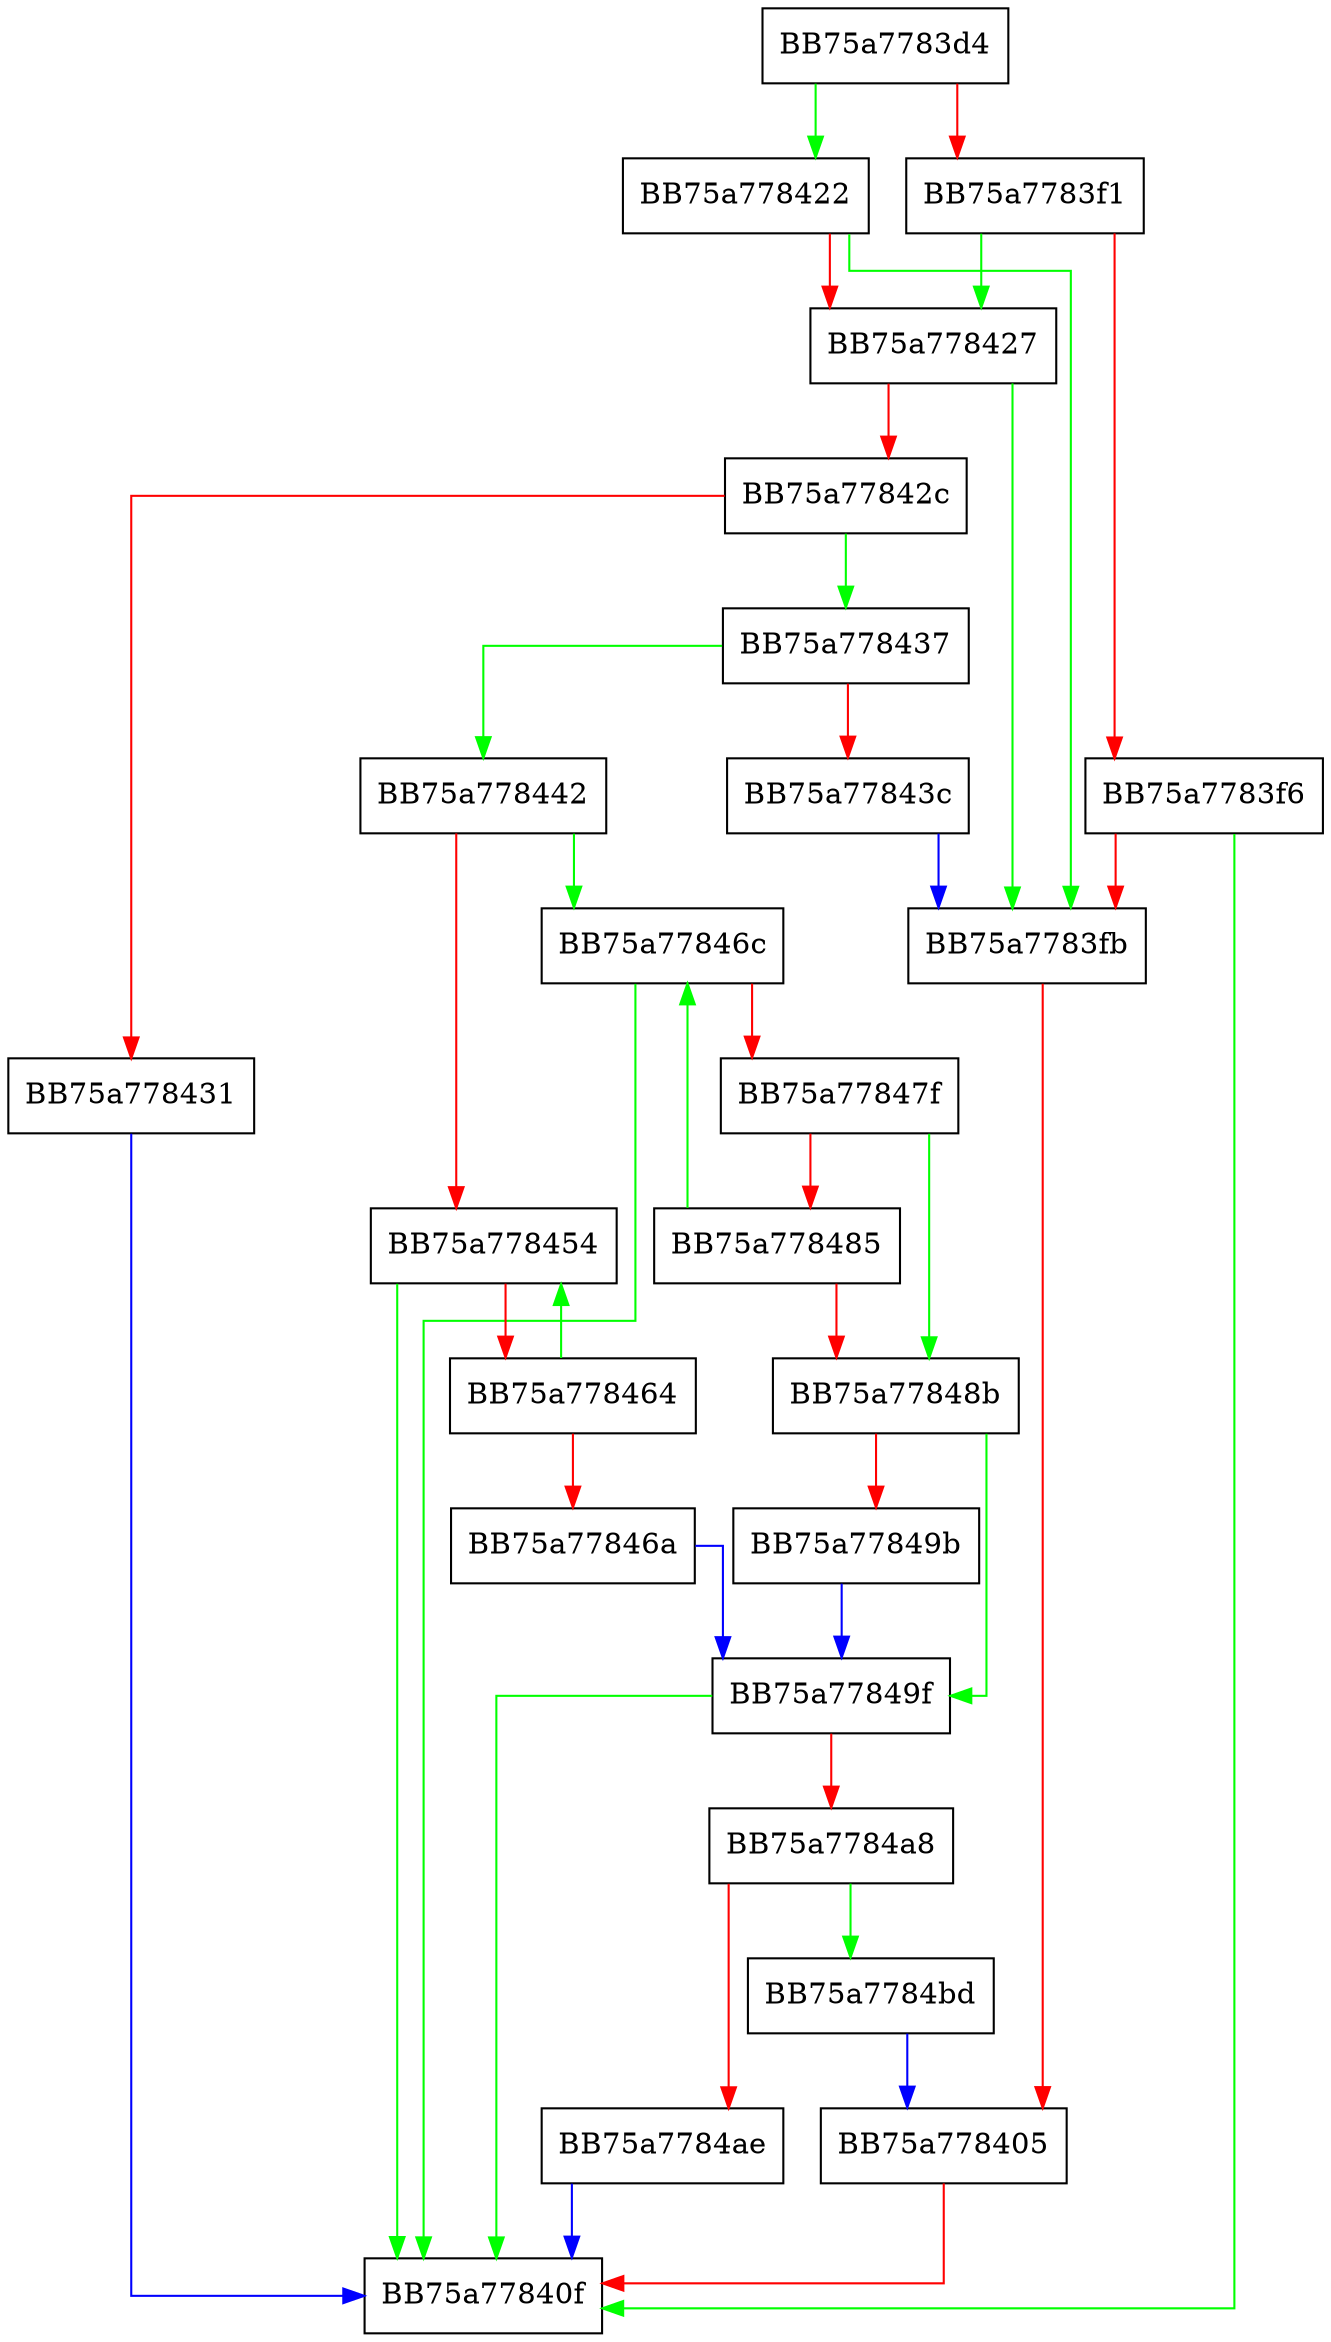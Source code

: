 digraph wcsncpy_s {
  node [shape="box"];
  graph [splines=ortho];
  BB75a7783d4 -> BB75a778422 [color="green"];
  BB75a7783d4 -> BB75a7783f1 [color="red"];
  BB75a7783f1 -> BB75a778427 [color="green"];
  BB75a7783f1 -> BB75a7783f6 [color="red"];
  BB75a7783f6 -> BB75a77840f [color="green"];
  BB75a7783f6 -> BB75a7783fb [color="red"];
  BB75a7783fb -> BB75a778405 [color="red"];
  BB75a778405 -> BB75a77840f [color="red"];
  BB75a778422 -> BB75a7783fb [color="green"];
  BB75a778422 -> BB75a778427 [color="red"];
  BB75a778427 -> BB75a7783fb [color="green"];
  BB75a778427 -> BB75a77842c [color="red"];
  BB75a77842c -> BB75a778437 [color="green"];
  BB75a77842c -> BB75a778431 [color="red"];
  BB75a778431 -> BB75a77840f [color="blue"];
  BB75a778437 -> BB75a778442 [color="green"];
  BB75a778437 -> BB75a77843c [color="red"];
  BB75a77843c -> BB75a7783fb [color="blue"];
  BB75a778442 -> BB75a77846c [color="green"];
  BB75a778442 -> BB75a778454 [color="red"];
  BB75a778454 -> BB75a77840f [color="green"];
  BB75a778454 -> BB75a778464 [color="red"];
  BB75a778464 -> BB75a778454 [color="green"];
  BB75a778464 -> BB75a77846a [color="red"];
  BB75a77846a -> BB75a77849f [color="blue"];
  BB75a77846c -> BB75a77840f [color="green"];
  BB75a77846c -> BB75a77847f [color="red"];
  BB75a77847f -> BB75a77848b [color="green"];
  BB75a77847f -> BB75a778485 [color="red"];
  BB75a778485 -> BB75a77846c [color="green"];
  BB75a778485 -> BB75a77848b [color="red"];
  BB75a77848b -> BB75a77849f [color="green"];
  BB75a77848b -> BB75a77849b [color="red"];
  BB75a77849b -> BB75a77849f [color="blue"];
  BB75a77849f -> BB75a77840f [color="green"];
  BB75a77849f -> BB75a7784a8 [color="red"];
  BB75a7784a8 -> BB75a7784bd [color="green"];
  BB75a7784a8 -> BB75a7784ae [color="red"];
  BB75a7784ae -> BB75a77840f [color="blue"];
  BB75a7784bd -> BB75a778405 [color="blue"];
}